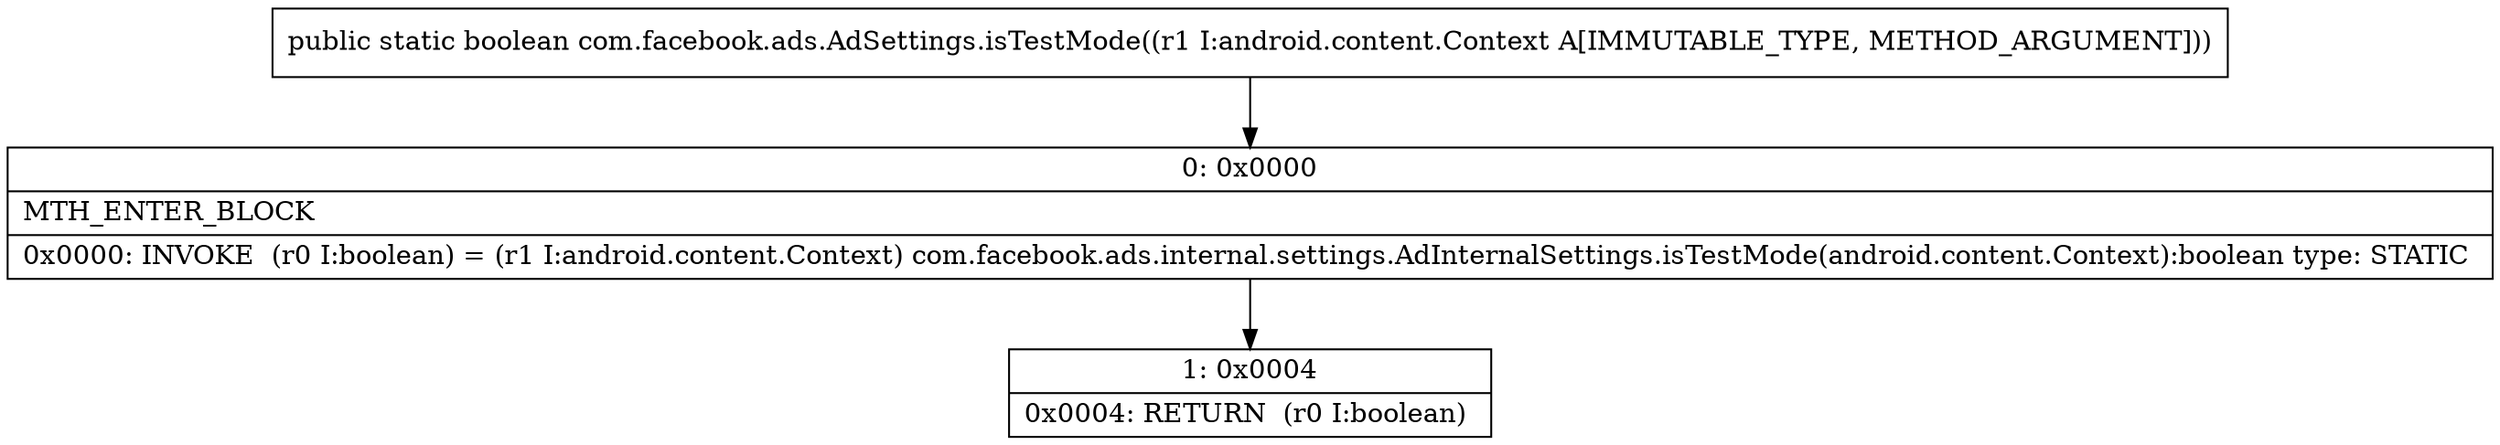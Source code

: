 digraph "CFG forcom.facebook.ads.AdSettings.isTestMode(Landroid\/content\/Context;)Z" {
Node_0 [shape=record,label="{0\:\ 0x0000|MTH_ENTER_BLOCK\l|0x0000: INVOKE  (r0 I:boolean) = (r1 I:android.content.Context) com.facebook.ads.internal.settings.AdInternalSettings.isTestMode(android.content.Context):boolean type: STATIC \l}"];
Node_1 [shape=record,label="{1\:\ 0x0004|0x0004: RETURN  (r0 I:boolean) \l}"];
MethodNode[shape=record,label="{public static boolean com.facebook.ads.AdSettings.isTestMode((r1 I:android.content.Context A[IMMUTABLE_TYPE, METHOD_ARGUMENT])) }"];
MethodNode -> Node_0;
Node_0 -> Node_1;
}

